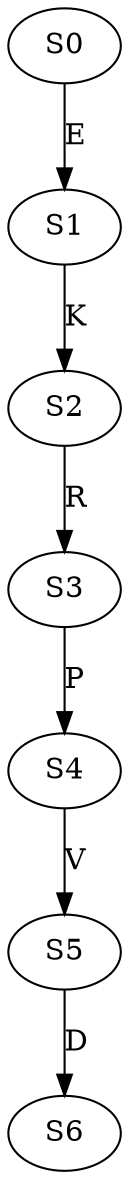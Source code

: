 strict digraph  {
	S0 -> S1 [ label = E ];
	S1 -> S2 [ label = K ];
	S2 -> S3 [ label = R ];
	S3 -> S4 [ label = P ];
	S4 -> S5 [ label = V ];
	S5 -> S6 [ label = D ];
}
